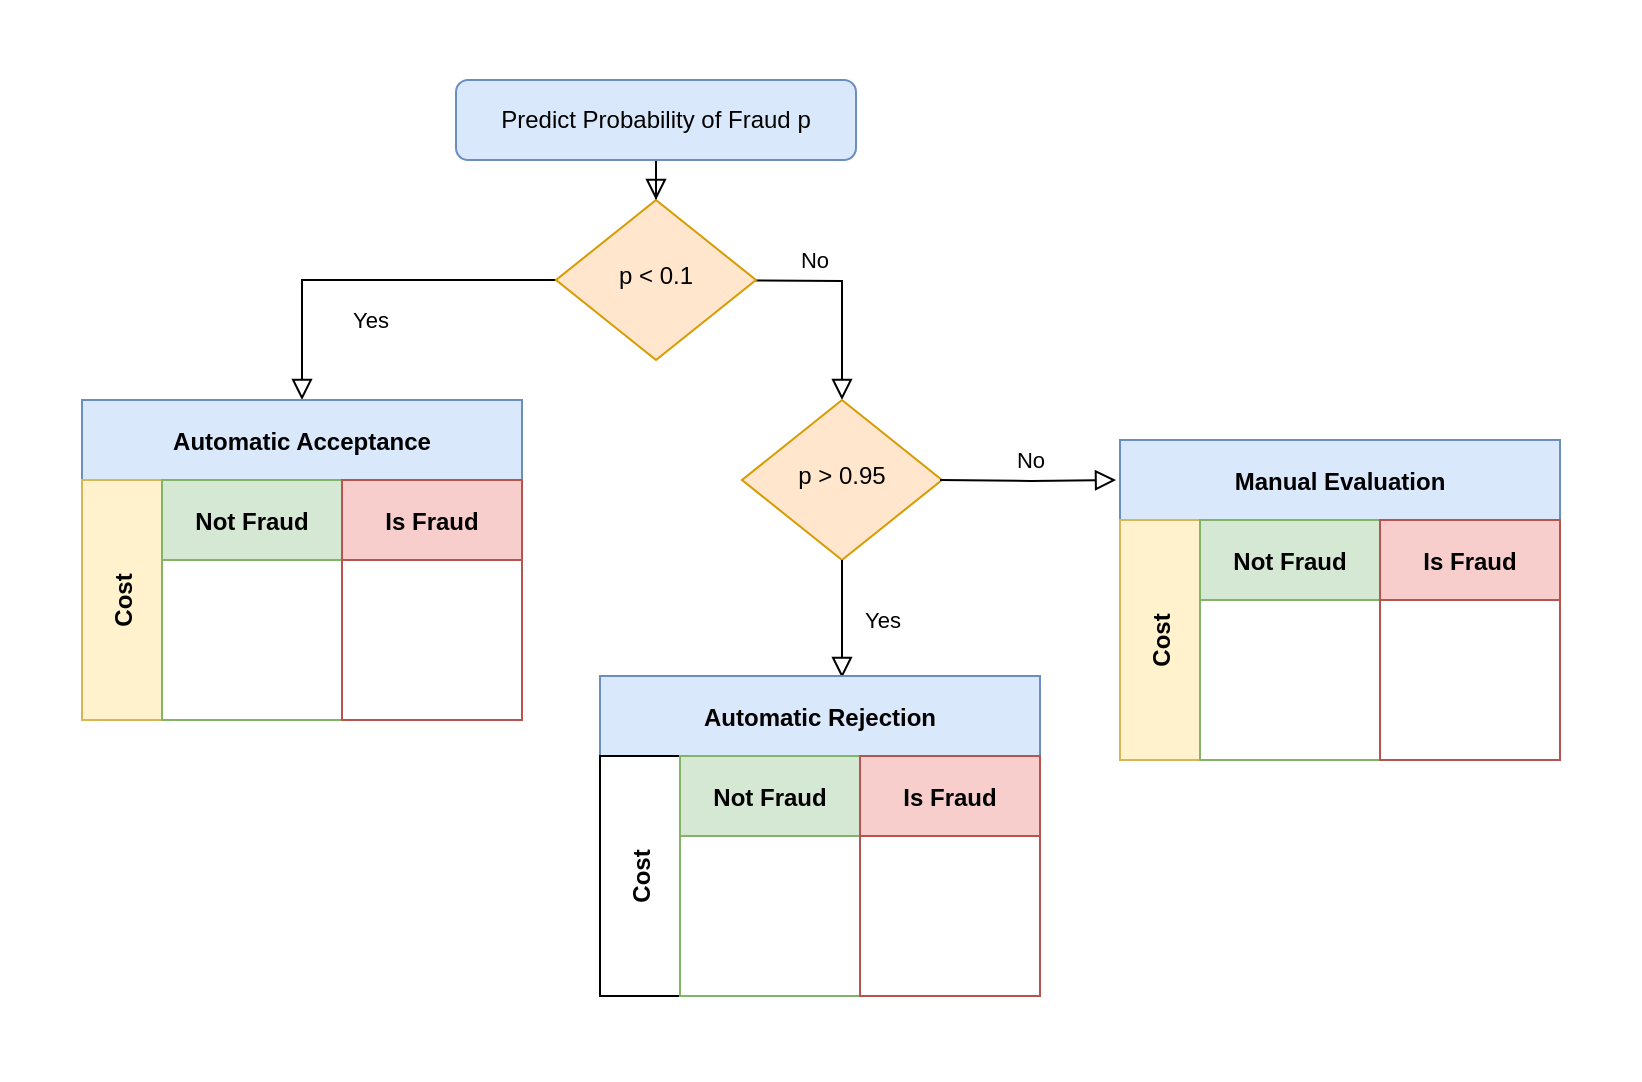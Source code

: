 <mxfile version="15.9.6" type="device"><diagram id="C5RBs43oDa-KdzZeNtuy" name="Page-1"><mxGraphModel dx="897" dy="446" grid="1" gridSize="10" guides="1" tooltips="1" connect="1" arrows="1" fold="1" page="1" pageScale="1" pageWidth="827" pageHeight="1169" math="0" shadow="0"><root><mxCell id="WIyWlLk6GJQsqaUBKTNV-0"/><mxCell id="WIyWlLk6GJQsqaUBKTNV-1" parent="WIyWlLk6GJQsqaUBKTNV-0"/><mxCell id="WIyWlLk6GJQsqaUBKTNV-2" value="" style="rounded=0;html=1;jettySize=auto;orthogonalLoop=1;fontSize=11;endArrow=block;endFill=0;endSize=8;strokeWidth=1;shadow=0;labelBackgroundColor=none;edgeStyle=orthogonalEdgeStyle;" parent="WIyWlLk6GJQsqaUBKTNV-1" source="WIyWlLk6GJQsqaUBKTNV-3" target="WIyWlLk6GJQsqaUBKTNV-6" edge="1"><mxGeometry relative="1" as="geometry"/></mxCell><mxCell id="WIyWlLk6GJQsqaUBKTNV-3" value="Predict Probability of Fraud p" style="rounded=1;whiteSpace=wrap;html=1;fontSize=12;glass=0;strokeWidth=1;shadow=0;fillColor=#dae8fc;strokeColor=#6c8ebf;" parent="WIyWlLk6GJQsqaUBKTNV-1" vertex="1"><mxGeometry x="248" y="80" width="200" height="40" as="geometry"/></mxCell><mxCell id="WIyWlLk6GJQsqaUBKTNV-4" value="Yes" style="rounded=0;html=1;jettySize=auto;orthogonalLoop=1;fontSize=11;endArrow=block;endFill=0;endSize=8;strokeWidth=1;shadow=0;labelBackgroundColor=none;edgeStyle=orthogonalEdgeStyle;exitX=0;exitY=0.5;exitDx=0;exitDy=0;entryX=0.5;entryY=0;entryDx=0;entryDy=0;" parent="WIyWlLk6GJQsqaUBKTNV-1" source="WIyWlLk6GJQsqaUBKTNV-6" target="9vUBEzctkbm64k7tYwhF-14" edge="1"><mxGeometry y="20" relative="1" as="geometry"><mxPoint as="offset"/><mxPoint x="120" y="240" as="targetPoint"/></mxGeometry></mxCell><mxCell id="WIyWlLk6GJQsqaUBKTNV-5" value="No" style="edgeStyle=orthogonalEdgeStyle;rounded=0;html=1;jettySize=auto;orthogonalLoop=1;fontSize=11;endArrow=block;endFill=0;endSize=8;strokeWidth=1;shadow=0;labelBackgroundColor=none;exitX=1;exitY=0.5;exitDx=0;exitDy=0;entryX=0.5;entryY=0;entryDx=0;entryDy=0;" parent="WIyWlLk6GJQsqaUBKTNV-1" target="9vUBEzctkbm64k7tYwhF-0" edge="1"><mxGeometry y="10" relative="1" as="geometry"><mxPoint as="offset"/><mxPoint x="352" y="180" as="sourcePoint"/><mxPoint x="482" y="240" as="targetPoint"/></mxGeometry></mxCell><mxCell id="WIyWlLk6GJQsqaUBKTNV-6" value="p &amp;lt; 0.1" style="rhombus;whiteSpace=wrap;html=1;shadow=0;fontFamily=Helvetica;fontSize=12;align=center;strokeWidth=1;spacing=6;spacingTop=-4;fillColor=#ffe6cc;strokeColor=#d79b00;" parent="WIyWlLk6GJQsqaUBKTNV-1" vertex="1"><mxGeometry x="298" y="140" width="100" height="80" as="geometry"/></mxCell><mxCell id="9vUBEzctkbm64k7tYwhF-0" value="p &amp;gt; 0.95" style="rhombus;whiteSpace=wrap;html=1;shadow=0;fontFamily=Helvetica;fontSize=12;align=center;strokeWidth=1;spacing=6;spacingTop=-4;fillColor=#ffe6cc;strokeColor=#d79b00;" vertex="1" parent="WIyWlLk6GJQsqaUBKTNV-1"><mxGeometry x="391" y="240" width="100" height="80" as="geometry"/></mxCell><mxCell id="9vUBEzctkbm64k7tYwhF-14" value="Automatic Acceptance" style="shape=table;childLayout=tableLayout;rowLines=0;columnLines=0;startSize=40;collapsible=0;recursiveResize=0;expand=0;pointerEvents=0;fontStyle=1;align=center;fillColor=#dae8fc;strokeColor=#6c8ebf;" vertex="1" parent="WIyWlLk6GJQsqaUBKTNV-1"><mxGeometry x="61" y="240" width="220" height="160" as="geometry"/></mxCell><mxCell id="9vUBEzctkbm64k7tYwhF-15" value="Cost" style="swimlane;horizontal=0;points=[[0,0.5],[1,0.5]];portConstraint=eastwest;startSize=40;collapsible=0;recursiveResize=0;expand=0;pointerEvents=0;fontStyle=1;fillColor=#fff2cc;strokeColor=#d6b656;" vertex="1" parent="9vUBEzctkbm64k7tYwhF-14"><mxGeometry y="40" width="220" height="120" as="geometry"/></mxCell><mxCell id="9vUBEzctkbm64k7tYwhF-16" value="Not Fraud" style="swimlane;connectable=0;startSize=40;collapsible=0;recursiveResize=0;expand=0;pointerEvents=0;fillColor=#d5e8d4;strokeColor=#82b366;" vertex="1" parent="9vUBEzctkbm64k7tYwhF-15"><mxGeometry x="40" width="90" height="120" as="geometry"><mxRectangle width="90" height="120" as="alternateBounds"/></mxGeometry></mxCell><mxCell id="9vUBEzctkbm64k7tYwhF-17" value="Is Fraud" style="swimlane;connectable=0;startSize=40;collapsible=0;recursiveResize=0;expand=0;pointerEvents=0;fillColor=#f8cecc;strokeColor=#b85450;" vertex="1" parent="9vUBEzctkbm64k7tYwhF-15"><mxGeometry x="130" width="90" height="120" as="geometry"><mxRectangle width="90" height="120" as="alternateBounds"/></mxGeometry></mxCell><mxCell id="9vUBEzctkbm64k7tYwhF-27" value="No" style="edgeStyle=orthogonalEdgeStyle;rounded=0;html=1;jettySize=auto;orthogonalLoop=1;fontSize=11;endArrow=block;endFill=0;endSize=8;strokeWidth=1;shadow=0;labelBackgroundColor=none;entryX=-0.009;entryY=0.125;entryDx=0;entryDy=0;entryPerimeter=0;" edge="1" parent="WIyWlLk6GJQsqaUBKTNV-1" target="9vUBEzctkbm64k7tYwhF-33"><mxGeometry y="10" relative="1" as="geometry"><mxPoint as="offset"/><mxPoint x="490" y="280" as="sourcePoint"/><mxPoint x="560" y="280" as="targetPoint"/></mxGeometry></mxCell><mxCell id="9vUBEzctkbm64k7tYwhF-28" value="Yes" style="rounded=0;html=1;jettySize=auto;orthogonalLoop=1;fontSize=11;endArrow=block;endFill=0;endSize=8;strokeWidth=1;shadow=0;labelBackgroundColor=none;edgeStyle=orthogonalEdgeStyle;" edge="1" parent="WIyWlLk6GJQsqaUBKTNV-1"><mxGeometry y="20" relative="1" as="geometry"><mxPoint as="offset"/><mxPoint x="441" y="320" as="sourcePoint"/><mxPoint x="441" y="379" as="targetPoint"/></mxGeometry></mxCell><mxCell id="9vUBEzctkbm64k7tYwhF-29" value="Automatic Rejection" style="shape=table;childLayout=tableLayout;rowLines=0;columnLines=0;startSize=40;collapsible=0;recursiveResize=0;expand=0;pointerEvents=0;fontStyle=1;align=center;fillColor=#dae8fc;strokeColor=#6c8ebf;" vertex="1" parent="WIyWlLk6GJQsqaUBKTNV-1"><mxGeometry x="320" y="378" width="220" height="160" as="geometry"/></mxCell><mxCell id="9vUBEzctkbm64k7tYwhF-30" value="Cost" style="swimlane;horizontal=0;points=[[0,0.5],[1,0.5]];portConstraint=eastwest;startSize=40;collapsible=0;recursiveResize=0;expand=0;pointerEvents=0;fontStyle=1" vertex="1" parent="9vUBEzctkbm64k7tYwhF-29"><mxGeometry y="40" width="220" height="120" as="geometry"/></mxCell><mxCell id="9vUBEzctkbm64k7tYwhF-31" value="Not Fraud" style="swimlane;connectable=0;startSize=40;collapsible=0;recursiveResize=0;expand=0;pointerEvents=0;fillColor=#d5e8d4;strokeColor=#82b366;" vertex="1" parent="9vUBEzctkbm64k7tYwhF-30"><mxGeometry x="40" width="90" height="120" as="geometry"><mxRectangle width="90" height="120" as="alternateBounds"/></mxGeometry></mxCell><mxCell id="9vUBEzctkbm64k7tYwhF-32" value="Is Fraud" style="swimlane;connectable=0;startSize=40;collapsible=0;recursiveResize=0;expand=0;pointerEvents=0;fillColor=#f8cecc;strokeColor=#b85450;" vertex="1" parent="9vUBEzctkbm64k7tYwhF-30"><mxGeometry x="130" width="90" height="120" as="geometry"><mxRectangle width="90" height="120" as="alternateBounds"/></mxGeometry></mxCell><mxCell id="9vUBEzctkbm64k7tYwhF-33" value="Manual Evaluation" style="shape=table;childLayout=tableLayout;rowLines=0;columnLines=0;startSize=40;collapsible=0;recursiveResize=0;expand=0;pointerEvents=0;fontStyle=1;align=center;fillColor=#dae8fc;strokeColor=#6c8ebf;" vertex="1" parent="WIyWlLk6GJQsqaUBKTNV-1"><mxGeometry x="580" y="260" width="220" height="160" as="geometry"/></mxCell><mxCell id="9vUBEzctkbm64k7tYwhF-34" value="Cost" style="swimlane;horizontal=0;points=[[0,0.5],[1,0.5]];portConstraint=eastwest;startSize=40;collapsible=0;recursiveResize=0;expand=0;pointerEvents=0;fontStyle=1;fillColor=#fff2cc;strokeColor=#d6b656;" vertex="1" parent="9vUBEzctkbm64k7tYwhF-33"><mxGeometry y="40" width="220" height="120" as="geometry"/></mxCell><mxCell id="9vUBEzctkbm64k7tYwhF-35" value="Not Fraud" style="swimlane;connectable=0;startSize=40;collapsible=0;recursiveResize=0;expand=0;pointerEvents=0;fillColor=#d5e8d4;strokeColor=#82b366;" vertex="1" parent="9vUBEzctkbm64k7tYwhF-34"><mxGeometry x="40" width="90" height="120" as="geometry"><mxRectangle width="90" height="120" as="alternateBounds"/></mxGeometry></mxCell><mxCell id="9vUBEzctkbm64k7tYwhF-36" value="Is Fraud" style="swimlane;connectable=0;startSize=40;collapsible=0;recursiveResize=0;expand=0;pointerEvents=0;fillColor=#f8cecc;strokeColor=#b85450;" vertex="1" parent="9vUBEzctkbm64k7tYwhF-34"><mxGeometry x="130" width="90" height="120" as="geometry"><mxRectangle width="90" height="120" as="alternateBounds"/></mxGeometry></mxCell><mxCell id="9vUBEzctkbm64k7tYwhF-39" value="" style="rounded=0;whiteSpace=wrap;html=1;fillColor=none;dashed=1;strokeWidth=3;strokeColor=none;" vertex="1" parent="WIyWlLk6GJQsqaUBKTNV-1"><mxGeometry x="20" y="40" width="820" height="540" as="geometry"/></mxCell></root></mxGraphModel></diagram></mxfile>